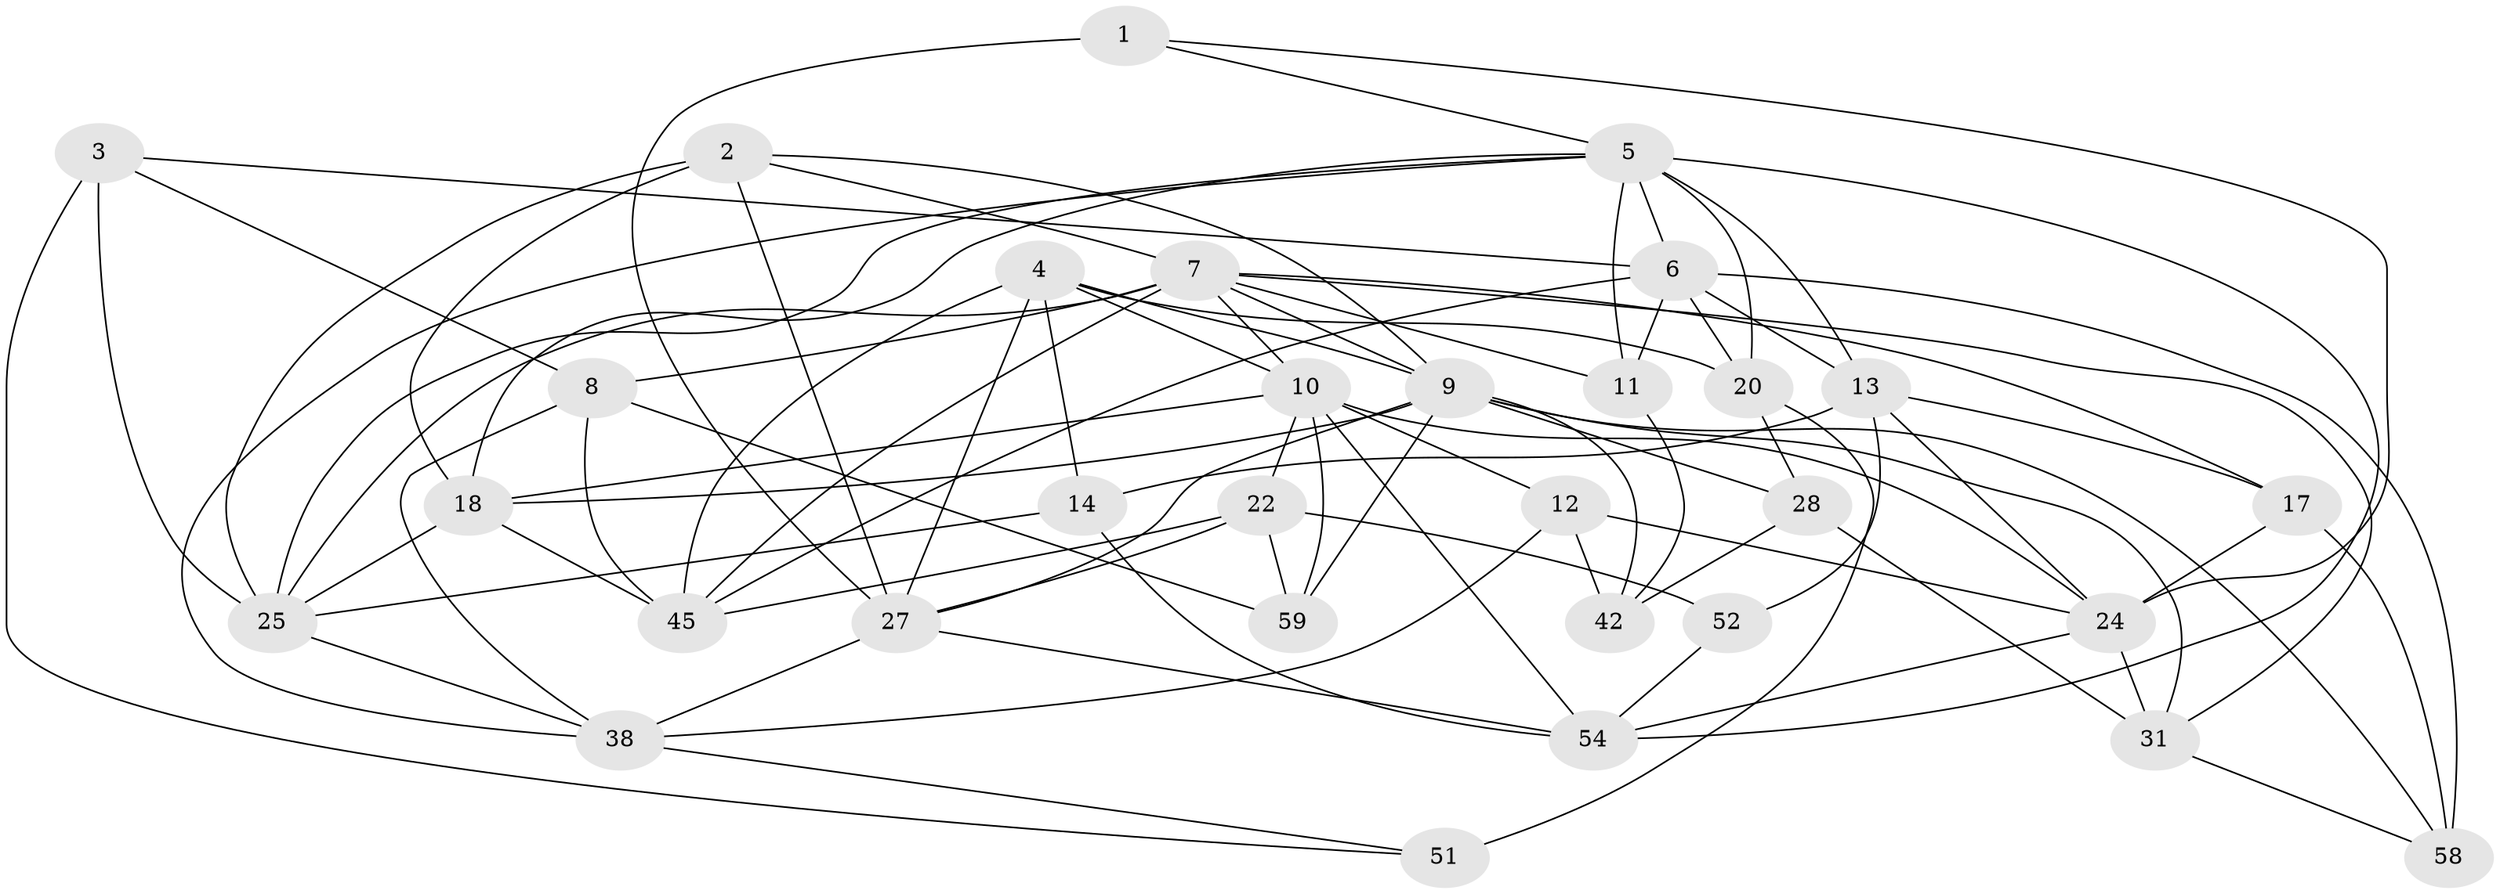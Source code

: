 // original degree distribution, {4: 1.0}
// Generated by graph-tools (version 1.1) at 2025/16/03/09/25 04:16:21]
// undirected, 31 vertices, 85 edges
graph export_dot {
graph [start="1"]
  node [color=gray90,style=filled];
  1;
  2 [super="+40"];
  3;
  4 [super="+32"];
  5 [super="+26+29"];
  6 [super="+15+61"];
  7 [super="+23"];
  8 [super="+19"];
  9 [super="+21+16"];
  10 [super="+48+63"];
  11;
  12;
  13 [super="+46+47"];
  14;
  17;
  18 [super="+57"];
  20 [super="+33"];
  22 [super="+62"];
  24 [super="+36+49"];
  25 [super="+39+50"];
  27 [super="+35"];
  28;
  31 [super="+56"];
  38 [super="+41"];
  42;
  45 [super="+60"];
  51;
  52;
  54 [super="+55"];
  58;
  59;
  1 -- 27 [weight=2];
  1 -- 5;
  1 -- 24;
  2 -- 7;
  2 -- 25 [weight=2];
  2 -- 27;
  2 -- 9;
  2 -- 18;
  3 -- 8;
  3 -- 51;
  3 -- 25;
  3 -- 6;
  4 -- 14;
  4 -- 45;
  4 -- 9;
  4 -- 10;
  4 -- 27;
  4 -- 20;
  5 -- 20;
  5 -- 25;
  5 -- 11;
  5 -- 13 [weight=2];
  5 -- 54;
  5 -- 6;
  5 -- 18;
  5 -- 38;
  6 -- 11;
  6 -- 45;
  6 -- 13 [weight=2];
  6 -- 20;
  6 -- 58;
  7 -- 10;
  7 -- 31;
  7 -- 17;
  7 -- 8 [weight=2];
  7 -- 9;
  7 -- 11;
  7 -- 45;
  7 -- 25;
  8 -- 45;
  8 -- 59;
  8 -- 38;
  9 -- 28;
  9 -- 18;
  9 -- 58;
  9 -- 27;
  9 -- 42;
  9 -- 59;
  9 -- 31;
  10 -- 59;
  10 -- 12;
  10 -- 18;
  10 -- 22;
  10 -- 54;
  10 -- 24;
  11 -- 42;
  12 -- 42;
  12 -- 38;
  12 -- 24;
  13 -- 17;
  13 -- 24;
  13 -- 52;
  13 -- 14;
  14 -- 54;
  14 -- 25;
  17 -- 58;
  17 -- 24;
  18 -- 45;
  18 -- 25;
  20 -- 51 [weight=2];
  20 -- 28;
  22 -- 52 [weight=2];
  22 -- 45;
  22 -- 59;
  22 -- 27;
  24 -- 31 [weight=2];
  24 -- 54;
  25 -- 38;
  27 -- 54;
  27 -- 38;
  28 -- 42;
  28 -- 31;
  31 -- 58;
  38 -- 51;
  52 -- 54;
}
